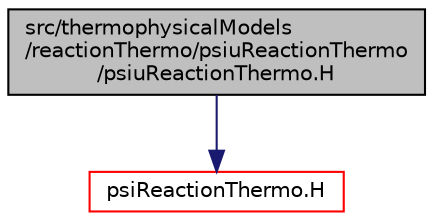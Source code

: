 digraph "src/thermophysicalModels/reactionThermo/psiuReactionThermo/psiuReactionThermo.H"
{
  bgcolor="transparent";
  edge [fontname="Helvetica",fontsize="10",labelfontname="Helvetica",labelfontsize="10"];
  node [fontname="Helvetica",fontsize="10",shape=record];
  Node1 [label="src/thermophysicalModels\l/reactionThermo/psiuReactionThermo\l/psiuReactionThermo.H",height=0.2,width=0.4,color="black", fillcolor="grey75", style="filled", fontcolor="black"];
  Node1 -> Node2 [color="midnightblue",fontsize="10",style="solid",fontname="Helvetica"];
  Node2 [label="psiReactionThermo.H",height=0.2,width=0.4,color="red",URL="$a10204.html"];
}
